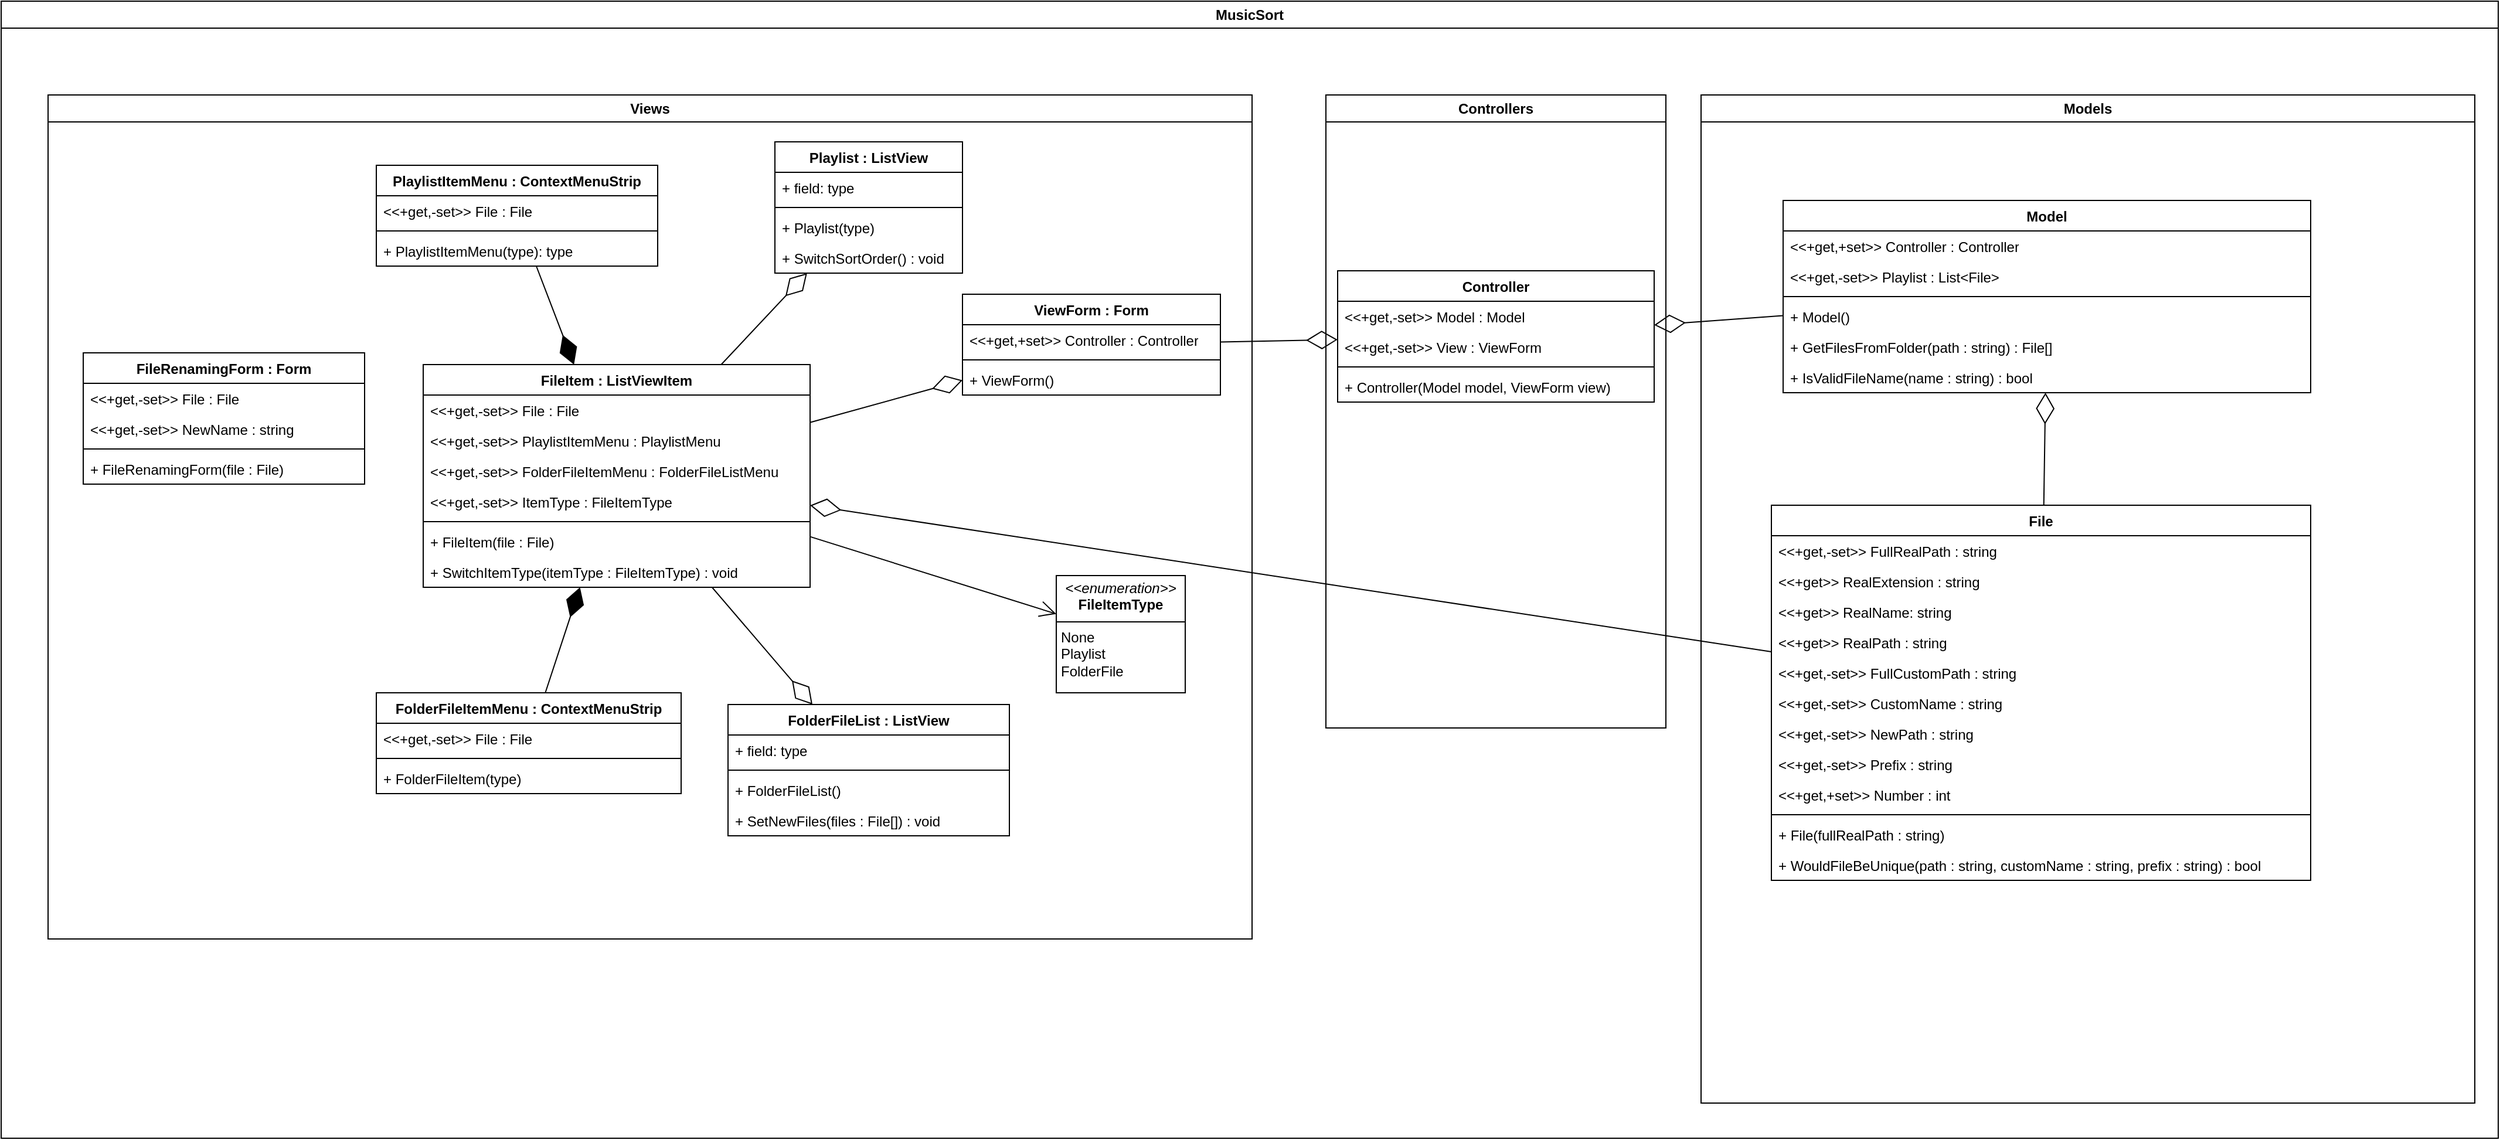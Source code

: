 <mxfile version="24.3.1" type="device">
  <diagram id="C5RBs43oDa-KdzZeNtuy" name="Page-1">
    <mxGraphModel dx="2539" dy="835" grid="1" gridSize="10" guides="1" tooltips="1" connect="1" arrows="1" fold="1" page="1" pageScale="1" pageWidth="827" pageHeight="1169" math="0" shadow="0">
      <root>
        <mxCell id="WIyWlLk6GJQsqaUBKTNV-0" />
        <mxCell id="WIyWlLk6GJQsqaUBKTNV-1" parent="WIyWlLk6GJQsqaUBKTNV-0" />
        <mxCell id="4NWQhw1Oy65O-QqfIU2V-0" value="MusicSort" style="swimlane;whiteSpace=wrap;html=1;" vertex="1" parent="WIyWlLk6GJQsqaUBKTNV-1">
          <mxGeometry x="-240" y="60" width="2130" height="970" as="geometry" />
        </mxCell>
        <mxCell id="4NWQhw1Oy65O-QqfIU2V-1" value="Models" style="swimlane;whiteSpace=wrap;html=1;" vertex="1" parent="4NWQhw1Oy65O-QqfIU2V-0">
          <mxGeometry x="1450" y="80" width="660" height="860" as="geometry" />
        </mxCell>
        <mxCell id="4NWQhw1Oy65O-QqfIU2V-4" value="Model" style="swimlane;fontStyle=1;align=center;verticalAlign=top;childLayout=stackLayout;horizontal=1;startSize=26;horizontalStack=0;resizeParent=1;resizeParentMax=0;resizeLast=0;collapsible=1;marginBottom=0;whiteSpace=wrap;html=1;" vertex="1" parent="4NWQhw1Oy65O-QqfIU2V-1">
          <mxGeometry x="70" y="90" width="450" height="164" as="geometry" />
        </mxCell>
        <mxCell id="4NWQhw1Oy65O-QqfIU2V-44" value="&amp;lt;&amp;lt;+get,+set&amp;gt;&amp;gt; Controller : Controller" style="text;strokeColor=none;fillColor=none;align=left;verticalAlign=top;spacingLeft=4;spacingRight=4;overflow=hidden;rotatable=0;points=[[0,0.5],[1,0.5]];portConstraint=eastwest;whiteSpace=wrap;html=1;" vertex="1" parent="4NWQhw1Oy65O-QqfIU2V-4">
          <mxGeometry y="26" width="450" height="26" as="geometry" />
        </mxCell>
        <mxCell id="4NWQhw1Oy65O-QqfIU2V-67" value="&amp;lt;&amp;lt;+get,-set&amp;gt;&amp;gt; Playlist : List&amp;lt;File&amp;gt;" style="text;strokeColor=none;fillColor=none;align=left;verticalAlign=top;spacingLeft=4;spacingRight=4;overflow=hidden;rotatable=0;points=[[0,0.5],[1,0.5]];portConstraint=eastwest;whiteSpace=wrap;html=1;" vertex="1" parent="4NWQhw1Oy65O-QqfIU2V-4">
          <mxGeometry y="52" width="450" height="26" as="geometry" />
        </mxCell>
        <mxCell id="4NWQhw1Oy65O-QqfIU2V-6" value="" style="line;strokeWidth=1;fillColor=none;align=left;verticalAlign=middle;spacingTop=-1;spacingLeft=3;spacingRight=3;rotatable=0;labelPosition=right;points=[];portConstraint=eastwest;strokeColor=inherit;" vertex="1" parent="4NWQhw1Oy65O-QqfIU2V-4">
          <mxGeometry y="78" width="450" height="8" as="geometry" />
        </mxCell>
        <mxCell id="4NWQhw1Oy65O-QqfIU2V-7" value="+ Model()" style="text;strokeColor=none;fillColor=none;align=left;verticalAlign=top;spacingLeft=4;spacingRight=4;overflow=hidden;rotatable=0;points=[[0,0.5],[1,0.5]];portConstraint=eastwest;whiteSpace=wrap;html=1;" vertex="1" parent="4NWQhw1Oy65O-QqfIU2V-4">
          <mxGeometry y="86" width="450" height="26" as="geometry" />
        </mxCell>
        <mxCell id="4NWQhw1Oy65O-QqfIU2V-79" value="+ GetFilesFromFolder(path : string) : File[]" style="text;strokeColor=none;fillColor=none;align=left;verticalAlign=top;spacingLeft=4;spacingRight=4;overflow=hidden;rotatable=0;points=[[0,0.5],[1,0.5]];portConstraint=eastwest;whiteSpace=wrap;html=1;" vertex="1" parent="4NWQhw1Oy65O-QqfIU2V-4">
          <mxGeometry y="112" width="450" height="26" as="geometry" />
        </mxCell>
        <mxCell id="4NWQhw1Oy65O-QqfIU2V-84" value="+ IsValidFileName(name : string) : bool" style="text;strokeColor=none;fillColor=none;align=left;verticalAlign=top;spacingLeft=4;spacingRight=4;overflow=hidden;rotatable=0;points=[[0,0.5],[1,0.5]];portConstraint=eastwest;whiteSpace=wrap;html=1;" vertex="1" parent="4NWQhw1Oy65O-QqfIU2V-4">
          <mxGeometry y="138" width="450" height="26" as="geometry" />
        </mxCell>
        <mxCell id="4NWQhw1Oy65O-QqfIU2V-8" value="File" style="swimlane;fontStyle=1;align=center;verticalAlign=top;childLayout=stackLayout;horizontal=1;startSize=26;horizontalStack=0;resizeParent=1;resizeParentMax=0;resizeLast=0;collapsible=1;marginBottom=0;whiteSpace=wrap;html=1;" vertex="1" parent="4NWQhw1Oy65O-QqfIU2V-1">
          <mxGeometry x="60" y="350" width="460" height="320" as="geometry" />
        </mxCell>
        <mxCell id="4NWQhw1Oy65O-QqfIU2V-62" value="&amp;lt;&amp;lt;+get,-set&amp;gt;&amp;gt; FullRealPath : string" style="text;strokeColor=none;fillColor=none;align=left;verticalAlign=top;spacingLeft=4;spacingRight=4;overflow=hidden;rotatable=0;points=[[0,0.5],[1,0.5]];portConstraint=eastwest;whiteSpace=wrap;html=1;" vertex="1" parent="4NWQhw1Oy65O-QqfIU2V-8">
          <mxGeometry y="26" width="460" height="26" as="geometry" />
        </mxCell>
        <mxCell id="4NWQhw1Oy65O-QqfIU2V-66" value="&amp;lt;&amp;lt;+get&amp;gt;&amp;gt; RealExtension : string" style="text;strokeColor=none;fillColor=none;align=left;verticalAlign=top;spacingLeft=4;spacingRight=4;overflow=hidden;rotatable=0;points=[[0,0.5],[1,0.5]];portConstraint=eastwest;whiteSpace=wrap;html=1;" vertex="1" parent="4NWQhw1Oy65O-QqfIU2V-8">
          <mxGeometry y="52" width="460" height="26" as="geometry" />
        </mxCell>
        <mxCell id="4NWQhw1Oy65O-QqfIU2V-65" value="&amp;lt;&amp;lt;+get&amp;gt;&amp;gt; RealName: string" style="text;strokeColor=none;fillColor=none;align=left;verticalAlign=top;spacingLeft=4;spacingRight=4;overflow=hidden;rotatable=0;points=[[0,0.5],[1,0.5]];portConstraint=eastwest;whiteSpace=wrap;html=1;" vertex="1" parent="4NWQhw1Oy65O-QqfIU2V-8">
          <mxGeometry y="78" width="460" height="26" as="geometry" />
        </mxCell>
        <mxCell id="4NWQhw1Oy65O-QqfIU2V-64" value="&amp;lt;&amp;lt;+get&amp;gt;&amp;gt; RealPath : string" style="text;strokeColor=none;fillColor=none;align=left;verticalAlign=top;spacingLeft=4;spacingRight=4;overflow=hidden;rotatable=0;points=[[0,0.5],[1,0.5]];portConstraint=eastwest;whiteSpace=wrap;html=1;" vertex="1" parent="4NWQhw1Oy65O-QqfIU2V-8">
          <mxGeometry y="104" width="460" height="26" as="geometry" />
        </mxCell>
        <mxCell id="4NWQhw1Oy65O-QqfIU2V-69" value="&amp;lt;&amp;lt;+get,-set&amp;gt;&amp;gt; FullCustomPath : string" style="text;strokeColor=none;fillColor=none;align=left;verticalAlign=top;spacingLeft=4;spacingRight=4;overflow=hidden;rotatable=0;points=[[0,0.5],[1,0.5]];portConstraint=eastwest;whiteSpace=wrap;html=1;" vertex="1" parent="4NWQhw1Oy65O-QqfIU2V-8">
          <mxGeometry y="130" width="460" height="26" as="geometry" />
        </mxCell>
        <mxCell id="4NWQhw1Oy65O-QqfIU2V-63" value="&amp;lt;&amp;lt;+get,-set&amp;gt;&amp;gt; CustomName : string" style="text;strokeColor=none;fillColor=none;align=left;verticalAlign=top;spacingLeft=4;spacingRight=4;overflow=hidden;rotatable=0;points=[[0,0.5],[1,0.5]];portConstraint=eastwest;whiteSpace=wrap;html=1;" vertex="1" parent="4NWQhw1Oy65O-QqfIU2V-8">
          <mxGeometry y="156" width="460" height="26" as="geometry" />
        </mxCell>
        <mxCell id="4NWQhw1Oy65O-QqfIU2V-78" value="&amp;lt;&amp;lt;+get,-set&amp;gt;&amp;gt; NewPath : string" style="text;strokeColor=none;fillColor=none;align=left;verticalAlign=top;spacingLeft=4;spacingRight=4;overflow=hidden;rotatable=0;points=[[0,0.5],[1,0.5]];portConstraint=eastwest;whiteSpace=wrap;html=1;" vertex="1" parent="4NWQhw1Oy65O-QqfIU2V-8">
          <mxGeometry y="182" width="460" height="26" as="geometry" />
        </mxCell>
        <mxCell id="4NWQhw1Oy65O-QqfIU2V-77" value="&amp;lt;&amp;lt;+get,-set&amp;gt;&amp;gt; Prefix : string" style="text;strokeColor=none;fillColor=none;align=left;verticalAlign=top;spacingLeft=4;spacingRight=4;overflow=hidden;rotatable=0;points=[[0,0.5],[1,0.5]];portConstraint=eastwest;whiteSpace=wrap;html=1;" vertex="1" parent="4NWQhw1Oy65O-QqfIU2V-8">
          <mxGeometry y="208" width="460" height="26" as="geometry" />
        </mxCell>
        <mxCell id="4NWQhw1Oy65O-QqfIU2V-70" value="&amp;lt;&amp;lt;+get,+set&amp;gt;&amp;gt; Number : int" style="text;strokeColor=none;fillColor=none;align=left;verticalAlign=top;spacingLeft=4;spacingRight=4;overflow=hidden;rotatable=0;points=[[0,0.5],[1,0.5]];portConstraint=eastwest;whiteSpace=wrap;html=1;" vertex="1" parent="4NWQhw1Oy65O-QqfIU2V-8">
          <mxGeometry y="234" width="460" height="26" as="geometry" />
        </mxCell>
        <mxCell id="4NWQhw1Oy65O-QqfIU2V-10" value="" style="line;strokeWidth=1;fillColor=none;align=left;verticalAlign=middle;spacingTop=-1;spacingLeft=3;spacingRight=3;rotatable=0;labelPosition=right;points=[];portConstraint=eastwest;strokeColor=inherit;" vertex="1" parent="4NWQhw1Oy65O-QqfIU2V-8">
          <mxGeometry y="260" width="460" height="8" as="geometry" />
        </mxCell>
        <mxCell id="4NWQhw1Oy65O-QqfIU2V-11" value="+ File(fullRealPath : string)" style="text;strokeColor=none;fillColor=none;align=left;verticalAlign=top;spacingLeft=4;spacingRight=4;overflow=hidden;rotatable=0;points=[[0,0.5],[1,0.5]];portConstraint=eastwest;whiteSpace=wrap;html=1;" vertex="1" parent="4NWQhw1Oy65O-QqfIU2V-8">
          <mxGeometry y="268" width="460" height="26" as="geometry" />
        </mxCell>
        <mxCell id="4NWQhw1Oy65O-QqfIU2V-81" value="+ WouldFileBeUnique(path : string, customName : string, prefix : string) : bool" style="text;strokeColor=none;fillColor=none;align=left;verticalAlign=top;spacingLeft=4;spacingRight=4;overflow=hidden;rotatable=0;points=[[0,0.5],[1,0.5]];portConstraint=eastwest;whiteSpace=wrap;html=1;" vertex="1" parent="4NWQhw1Oy65O-QqfIU2V-8">
          <mxGeometry y="294" width="460" height="26" as="geometry" />
        </mxCell>
        <mxCell id="4NWQhw1Oy65O-QqfIU2V-85" value="" style="endArrow=diamondThin;endFill=0;endSize=24;html=1;rounded=0;" edge="1" parent="4NWQhw1Oy65O-QqfIU2V-1" source="4NWQhw1Oy65O-QqfIU2V-8" target="4NWQhw1Oy65O-QqfIU2V-4">
          <mxGeometry width="160" relative="1" as="geometry">
            <mxPoint x="70" y="485" as="sourcePoint" />
            <mxPoint x="-760" y="360" as="targetPoint" />
          </mxGeometry>
        </mxCell>
        <mxCell id="4NWQhw1Oy65O-QqfIU2V-16" value="Controllers" style="swimlane;whiteSpace=wrap;html=1;" vertex="1" parent="4NWQhw1Oy65O-QqfIU2V-0">
          <mxGeometry x="1130" y="80" width="290" height="540" as="geometry" />
        </mxCell>
        <mxCell id="4NWQhw1Oy65O-QqfIU2V-12" value="Controller&lt;div&gt;&lt;br&gt;&lt;/div&gt;" style="swimlane;fontStyle=1;align=center;verticalAlign=top;childLayout=stackLayout;horizontal=1;startSize=26;horizontalStack=0;resizeParent=1;resizeParentMax=0;resizeLast=0;collapsible=1;marginBottom=0;whiteSpace=wrap;html=1;" vertex="1" parent="4NWQhw1Oy65O-QqfIU2V-16">
          <mxGeometry x="10" y="150" width="270" height="112" as="geometry" />
        </mxCell>
        <mxCell id="4NWQhw1Oy65O-QqfIU2V-13" value="&amp;lt;&amp;lt;+get,-set&amp;gt;&amp;gt; Model : Model" style="text;strokeColor=none;fillColor=none;align=left;verticalAlign=top;spacingLeft=4;spacingRight=4;overflow=hidden;rotatable=0;points=[[0,0.5],[1,0.5]];portConstraint=eastwest;whiteSpace=wrap;html=1;" vertex="1" parent="4NWQhw1Oy65O-QqfIU2V-12">
          <mxGeometry y="26" width="270" height="26" as="geometry" />
        </mxCell>
        <mxCell id="4NWQhw1Oy65O-QqfIU2V-43" value="&amp;lt;&amp;lt;+get,-set&amp;gt;&amp;gt; View : ViewForm" style="text;strokeColor=none;fillColor=none;align=left;verticalAlign=top;spacingLeft=4;spacingRight=4;overflow=hidden;rotatable=0;points=[[0,0.5],[1,0.5]];portConstraint=eastwest;whiteSpace=wrap;html=1;" vertex="1" parent="4NWQhw1Oy65O-QqfIU2V-12">
          <mxGeometry y="52" width="270" height="26" as="geometry" />
        </mxCell>
        <mxCell id="4NWQhw1Oy65O-QqfIU2V-14" value="" style="line;strokeWidth=1;fillColor=none;align=left;verticalAlign=middle;spacingTop=-1;spacingLeft=3;spacingRight=3;rotatable=0;labelPosition=right;points=[];portConstraint=eastwest;strokeColor=inherit;" vertex="1" parent="4NWQhw1Oy65O-QqfIU2V-12">
          <mxGeometry y="78" width="270" height="8" as="geometry" />
        </mxCell>
        <mxCell id="4NWQhw1Oy65O-QqfIU2V-15" value="+ Controller(Model model, ViewForm view)" style="text;strokeColor=none;fillColor=none;align=left;verticalAlign=top;spacingLeft=4;spacingRight=4;overflow=hidden;rotatable=0;points=[[0,0.5],[1,0.5]];portConstraint=eastwest;whiteSpace=wrap;html=1;" vertex="1" parent="4NWQhw1Oy65O-QqfIU2V-12">
          <mxGeometry y="86" width="270" height="26" as="geometry" />
        </mxCell>
        <mxCell id="4NWQhw1Oy65O-QqfIU2V-54" value="" style="endArrow=diamondThin;endFill=0;endSize=24;html=1;rounded=0;" edge="1" parent="4NWQhw1Oy65O-QqfIU2V-0" source="4NWQhw1Oy65O-QqfIU2V-4" target="4NWQhw1Oy65O-QqfIU2V-12">
          <mxGeometry width="160" relative="1" as="geometry">
            <mxPoint x="1270" y="440" as="sourcePoint" />
            <mxPoint x="510" y="411" as="targetPoint" />
          </mxGeometry>
        </mxCell>
        <mxCell id="4NWQhw1Oy65O-QqfIU2V-17" value="Views" style="swimlane;whiteSpace=wrap;html=1;" vertex="1" parent="4NWQhw1Oy65O-QqfIU2V-0">
          <mxGeometry x="40" y="80" width="1027" height="720" as="geometry" />
        </mxCell>
        <mxCell id="4NWQhw1Oy65O-QqfIU2V-18" value="ViewForm : Form" style="swimlane;fontStyle=1;align=center;verticalAlign=top;childLayout=stackLayout;horizontal=1;startSize=26;horizontalStack=0;resizeParent=1;resizeParentMax=0;resizeLast=0;collapsible=1;marginBottom=0;whiteSpace=wrap;html=1;" vertex="1" parent="4NWQhw1Oy65O-QqfIU2V-17">
          <mxGeometry x="780" y="170" width="220" height="86" as="geometry" />
        </mxCell>
        <mxCell id="4NWQhw1Oy65O-QqfIU2V-19" value="&amp;lt;&amp;lt;+get,+set&amp;gt;&amp;gt; Controller : Controller" style="text;strokeColor=none;fillColor=none;align=left;verticalAlign=top;spacingLeft=4;spacingRight=4;overflow=hidden;rotatable=0;points=[[0,0.5],[1,0.5]];portConstraint=eastwest;whiteSpace=wrap;html=1;" vertex="1" parent="4NWQhw1Oy65O-QqfIU2V-18">
          <mxGeometry y="26" width="220" height="26" as="geometry" />
        </mxCell>
        <mxCell id="4NWQhw1Oy65O-QqfIU2V-20" value="" style="line;strokeWidth=1;fillColor=none;align=left;verticalAlign=middle;spacingTop=-1;spacingLeft=3;spacingRight=3;rotatable=0;labelPosition=right;points=[];portConstraint=eastwest;strokeColor=inherit;" vertex="1" parent="4NWQhw1Oy65O-QqfIU2V-18">
          <mxGeometry y="52" width="220" height="8" as="geometry" />
        </mxCell>
        <mxCell id="4NWQhw1Oy65O-QqfIU2V-21" value="+ ViewForm()" style="text;strokeColor=none;fillColor=none;align=left;verticalAlign=top;spacingLeft=4;spacingRight=4;overflow=hidden;rotatable=0;points=[[0,0.5],[1,0.5]];portConstraint=eastwest;whiteSpace=wrap;html=1;" vertex="1" parent="4NWQhw1Oy65O-QqfIU2V-18">
          <mxGeometry y="60" width="220" height="26" as="geometry" />
        </mxCell>
        <mxCell id="4NWQhw1Oy65O-QqfIU2V-22" value="Playlist : ListView" style="swimlane;fontStyle=1;align=center;verticalAlign=top;childLayout=stackLayout;horizontal=1;startSize=26;horizontalStack=0;resizeParent=1;resizeParentMax=0;resizeLast=0;collapsible=1;marginBottom=0;whiteSpace=wrap;html=1;" vertex="1" parent="4NWQhw1Oy65O-QqfIU2V-17">
          <mxGeometry x="620" y="40" width="160" height="112" as="geometry" />
        </mxCell>
        <mxCell id="4NWQhw1Oy65O-QqfIU2V-23" value="+ field: type" style="text;strokeColor=none;fillColor=none;align=left;verticalAlign=top;spacingLeft=4;spacingRight=4;overflow=hidden;rotatable=0;points=[[0,0.5],[1,0.5]];portConstraint=eastwest;whiteSpace=wrap;html=1;" vertex="1" parent="4NWQhw1Oy65O-QqfIU2V-22">
          <mxGeometry y="26" width="160" height="26" as="geometry" />
        </mxCell>
        <mxCell id="4NWQhw1Oy65O-QqfIU2V-24" value="" style="line;strokeWidth=1;fillColor=none;align=left;verticalAlign=middle;spacingTop=-1;spacingLeft=3;spacingRight=3;rotatable=0;labelPosition=right;points=[];portConstraint=eastwest;strokeColor=inherit;" vertex="1" parent="4NWQhw1Oy65O-QqfIU2V-22">
          <mxGeometry y="52" width="160" height="8" as="geometry" />
        </mxCell>
        <mxCell id="4NWQhw1Oy65O-QqfIU2V-25" value="+ Playlist(type)" style="text;strokeColor=none;fillColor=none;align=left;verticalAlign=top;spacingLeft=4;spacingRight=4;overflow=hidden;rotatable=0;points=[[0,0.5],[1,0.5]];portConstraint=eastwest;whiteSpace=wrap;html=1;" vertex="1" parent="4NWQhw1Oy65O-QqfIU2V-22">
          <mxGeometry y="60" width="160" height="26" as="geometry" />
        </mxCell>
        <mxCell id="4NWQhw1Oy65O-QqfIU2V-88" value="+ SwitchSortOrder() : void" style="text;strokeColor=none;fillColor=none;align=left;verticalAlign=top;spacingLeft=4;spacingRight=4;overflow=hidden;rotatable=0;points=[[0,0.5],[1,0.5]];portConstraint=eastwest;whiteSpace=wrap;html=1;" vertex="1" parent="4NWQhw1Oy65O-QqfIU2V-22">
          <mxGeometry y="86" width="160" height="26" as="geometry" />
        </mxCell>
        <mxCell id="4NWQhw1Oy65O-QqfIU2V-26" value="FileItem : ListViewItem" style="swimlane;fontStyle=1;align=center;verticalAlign=top;childLayout=stackLayout;horizontal=1;startSize=26;horizontalStack=0;resizeParent=1;resizeParentMax=0;resizeLast=0;collapsible=1;marginBottom=0;whiteSpace=wrap;html=1;" vertex="1" parent="4NWQhw1Oy65O-QqfIU2V-17">
          <mxGeometry x="320" y="230" width="330" height="190" as="geometry" />
        </mxCell>
        <mxCell id="4NWQhw1Oy65O-QqfIU2V-49" value="&amp;lt;&amp;lt;+get,-set&amp;gt;&amp;gt;&amp;nbsp;File : File&amp;nbsp;" style="text;strokeColor=none;fillColor=none;align=left;verticalAlign=top;spacingLeft=4;spacingRight=4;overflow=hidden;rotatable=0;points=[[0,0.5],[1,0.5]];portConstraint=eastwest;whiteSpace=wrap;html=1;" vertex="1" parent="4NWQhw1Oy65O-QqfIU2V-26">
          <mxGeometry y="26" width="330" height="26" as="geometry" />
        </mxCell>
        <mxCell id="4NWQhw1Oy65O-QqfIU2V-27" value="&amp;lt;&amp;lt;+get,-set&amp;gt;&amp;gt; PlaylistItemMenu : PlaylistMenu" style="text;strokeColor=none;fillColor=none;align=left;verticalAlign=top;spacingLeft=4;spacingRight=4;overflow=hidden;rotatable=0;points=[[0,0.5],[1,0.5]];portConstraint=eastwest;whiteSpace=wrap;html=1;" vertex="1" parent="4NWQhw1Oy65O-QqfIU2V-26">
          <mxGeometry y="52" width="330" height="26" as="geometry" />
        </mxCell>
        <mxCell id="4NWQhw1Oy65O-QqfIU2V-42" value="&amp;lt;&amp;lt;+get,-set&amp;gt;&amp;gt;&amp;nbsp;FolderFileItemMenu : FolderFileListMenu&amp;nbsp;" style="text;strokeColor=none;fillColor=none;align=left;verticalAlign=top;spacingLeft=4;spacingRight=4;overflow=hidden;rotatable=0;points=[[0,0.5],[1,0.5]];portConstraint=eastwest;whiteSpace=wrap;html=1;" vertex="1" parent="4NWQhw1Oy65O-QqfIU2V-26">
          <mxGeometry y="78" width="330" height="26" as="geometry" />
        </mxCell>
        <mxCell id="4NWQhw1Oy65O-QqfIU2V-72" value="&amp;lt;&amp;lt;+get,-set&amp;gt;&amp;gt; ItemType : FileItemType" style="text;strokeColor=none;fillColor=none;align=left;verticalAlign=top;spacingLeft=4;spacingRight=4;overflow=hidden;rotatable=0;points=[[0,0.5],[1,0.5]];portConstraint=eastwest;whiteSpace=wrap;html=1;" vertex="1" parent="4NWQhw1Oy65O-QqfIU2V-26">
          <mxGeometry y="104" width="330" height="26" as="geometry" />
        </mxCell>
        <mxCell id="4NWQhw1Oy65O-QqfIU2V-28" value="" style="line;strokeWidth=1;fillColor=none;align=left;verticalAlign=middle;spacingTop=-1;spacingLeft=3;spacingRight=3;rotatable=0;labelPosition=right;points=[];portConstraint=eastwest;strokeColor=inherit;" vertex="1" parent="4NWQhw1Oy65O-QqfIU2V-26">
          <mxGeometry y="130" width="330" height="8" as="geometry" />
        </mxCell>
        <mxCell id="4NWQhw1Oy65O-QqfIU2V-29" value="+ FileItem(file : File)" style="text;strokeColor=none;fillColor=none;align=left;verticalAlign=top;spacingLeft=4;spacingRight=4;overflow=hidden;rotatable=0;points=[[0,0.5],[1,0.5]];portConstraint=eastwest;whiteSpace=wrap;html=1;" vertex="1" parent="4NWQhw1Oy65O-QqfIU2V-26">
          <mxGeometry y="138" width="330" height="26" as="geometry" />
        </mxCell>
        <mxCell id="4NWQhw1Oy65O-QqfIU2V-76" value="+ SwitchItemType(itemType : FileItemType) : void" style="text;strokeColor=none;fillColor=none;align=left;verticalAlign=top;spacingLeft=4;spacingRight=4;overflow=hidden;rotatable=0;points=[[0,0.5],[1,0.5]];portConstraint=eastwest;whiteSpace=wrap;html=1;" vertex="1" parent="4NWQhw1Oy65O-QqfIU2V-26">
          <mxGeometry y="164" width="330" height="26" as="geometry" />
        </mxCell>
        <mxCell id="4NWQhw1Oy65O-QqfIU2V-30" value="FolderFileList : ListView" style="swimlane;fontStyle=1;align=center;verticalAlign=top;childLayout=stackLayout;horizontal=1;startSize=26;horizontalStack=0;resizeParent=1;resizeParentMax=0;resizeLast=0;collapsible=1;marginBottom=0;whiteSpace=wrap;html=1;" vertex="1" parent="4NWQhw1Oy65O-QqfIU2V-17">
          <mxGeometry x="580" y="520" width="240" height="112" as="geometry" />
        </mxCell>
        <mxCell id="4NWQhw1Oy65O-QqfIU2V-31" value="+ field: type" style="text;strokeColor=none;fillColor=none;align=left;verticalAlign=top;spacingLeft=4;spacingRight=4;overflow=hidden;rotatable=0;points=[[0,0.5],[1,0.5]];portConstraint=eastwest;whiteSpace=wrap;html=1;" vertex="1" parent="4NWQhw1Oy65O-QqfIU2V-30">
          <mxGeometry y="26" width="240" height="26" as="geometry" />
        </mxCell>
        <mxCell id="4NWQhw1Oy65O-QqfIU2V-32" value="" style="line;strokeWidth=1;fillColor=none;align=left;verticalAlign=middle;spacingTop=-1;spacingLeft=3;spacingRight=3;rotatable=0;labelPosition=right;points=[];portConstraint=eastwest;strokeColor=inherit;" vertex="1" parent="4NWQhw1Oy65O-QqfIU2V-30">
          <mxGeometry y="52" width="240" height="8" as="geometry" />
        </mxCell>
        <mxCell id="4NWQhw1Oy65O-QqfIU2V-33" value="+ FolderFileList()" style="text;strokeColor=none;fillColor=none;align=left;verticalAlign=top;spacingLeft=4;spacingRight=4;overflow=hidden;rotatable=0;points=[[0,0.5],[1,0.5]];portConstraint=eastwest;whiteSpace=wrap;html=1;" vertex="1" parent="4NWQhw1Oy65O-QqfIU2V-30">
          <mxGeometry y="60" width="240" height="26" as="geometry" />
        </mxCell>
        <mxCell id="4NWQhw1Oy65O-QqfIU2V-86" value="+ SetNewFiles(files : File[]) : void" style="text;strokeColor=none;fillColor=none;align=left;verticalAlign=top;spacingLeft=4;spacingRight=4;overflow=hidden;rotatable=0;points=[[0,0.5],[1,0.5]];portConstraint=eastwest;whiteSpace=wrap;html=1;" vertex="1" parent="4NWQhw1Oy65O-QqfIU2V-30">
          <mxGeometry y="86" width="240" height="26" as="geometry" />
        </mxCell>
        <mxCell id="4NWQhw1Oy65O-QqfIU2V-34" value="PlaylistItemMenu : ContextMenuStrip" style="swimlane;fontStyle=1;align=center;verticalAlign=top;childLayout=stackLayout;horizontal=1;startSize=26;horizontalStack=0;resizeParent=1;resizeParentMax=0;resizeLast=0;collapsible=1;marginBottom=0;whiteSpace=wrap;html=1;" vertex="1" parent="4NWQhw1Oy65O-QqfIU2V-17">
          <mxGeometry x="280" y="60" width="240" height="86" as="geometry" />
        </mxCell>
        <mxCell id="4NWQhw1Oy65O-QqfIU2V-35" value="&amp;lt;&amp;lt;+get,-set&amp;gt;&amp;gt; File : File" style="text;strokeColor=none;fillColor=none;align=left;verticalAlign=top;spacingLeft=4;spacingRight=4;overflow=hidden;rotatable=0;points=[[0,0.5],[1,0.5]];portConstraint=eastwest;whiteSpace=wrap;html=1;" vertex="1" parent="4NWQhw1Oy65O-QqfIU2V-34">
          <mxGeometry y="26" width="240" height="26" as="geometry" />
        </mxCell>
        <mxCell id="4NWQhw1Oy65O-QqfIU2V-36" value="" style="line;strokeWidth=1;fillColor=none;align=left;verticalAlign=middle;spacingTop=-1;spacingLeft=3;spacingRight=3;rotatable=0;labelPosition=right;points=[];portConstraint=eastwest;strokeColor=inherit;" vertex="1" parent="4NWQhw1Oy65O-QqfIU2V-34">
          <mxGeometry y="52" width="240" height="8" as="geometry" />
        </mxCell>
        <mxCell id="4NWQhw1Oy65O-QqfIU2V-37" value="+ PlaylistItemMenu(type): type" style="text;strokeColor=none;fillColor=none;align=left;verticalAlign=top;spacingLeft=4;spacingRight=4;overflow=hidden;rotatable=0;points=[[0,0.5],[1,0.5]];portConstraint=eastwest;whiteSpace=wrap;html=1;" vertex="1" parent="4NWQhw1Oy65O-QqfIU2V-34">
          <mxGeometry y="60" width="240" height="26" as="geometry" />
        </mxCell>
        <mxCell id="4NWQhw1Oy65O-QqfIU2V-38" value="FolderFileItemMenu : ContextMenuStrip" style="swimlane;fontStyle=1;align=center;verticalAlign=top;childLayout=stackLayout;horizontal=1;startSize=26;horizontalStack=0;resizeParent=1;resizeParentMax=0;resizeLast=0;collapsible=1;marginBottom=0;whiteSpace=wrap;html=1;" vertex="1" parent="4NWQhw1Oy65O-QqfIU2V-17">
          <mxGeometry x="280" y="510" width="260" height="86" as="geometry" />
        </mxCell>
        <mxCell id="4NWQhw1Oy65O-QqfIU2V-61" value="&amp;lt;&amp;lt;+get,-set&amp;gt;&amp;gt; File : File" style="text;strokeColor=none;fillColor=none;align=left;verticalAlign=top;spacingLeft=4;spacingRight=4;overflow=hidden;rotatable=0;points=[[0,0.5],[1,0.5]];portConstraint=eastwest;whiteSpace=wrap;html=1;" vertex="1" parent="4NWQhw1Oy65O-QqfIU2V-38">
          <mxGeometry y="26" width="260" height="26" as="geometry" />
        </mxCell>
        <mxCell id="4NWQhw1Oy65O-QqfIU2V-40" value="" style="line;strokeWidth=1;fillColor=none;align=left;verticalAlign=middle;spacingTop=-1;spacingLeft=3;spacingRight=3;rotatable=0;labelPosition=right;points=[];portConstraint=eastwest;strokeColor=inherit;" vertex="1" parent="4NWQhw1Oy65O-QqfIU2V-38">
          <mxGeometry y="52" width="260" height="8" as="geometry" />
        </mxCell>
        <mxCell id="4NWQhw1Oy65O-QqfIU2V-41" value="+ FolderFileItem(type)" style="text;strokeColor=none;fillColor=none;align=left;verticalAlign=top;spacingLeft=4;spacingRight=4;overflow=hidden;rotatable=0;points=[[0,0.5],[1,0.5]];portConstraint=eastwest;whiteSpace=wrap;html=1;" vertex="1" parent="4NWQhw1Oy65O-QqfIU2V-38">
          <mxGeometry y="60" width="260" height="26" as="geometry" />
        </mxCell>
        <mxCell id="4NWQhw1Oy65O-QqfIU2V-56" value="" style="endArrow=diamondThin;endFill=1;endSize=24;html=1;rounded=0;" edge="1" parent="4NWQhw1Oy65O-QqfIU2V-17" source="4NWQhw1Oy65O-QqfIU2V-34" target="4NWQhw1Oy65O-QqfIU2V-26">
          <mxGeometry width="160" relative="1" as="geometry">
            <mxPoint x="360" y="250" as="sourcePoint" />
            <mxPoint x="520" y="250" as="targetPoint" />
          </mxGeometry>
        </mxCell>
        <mxCell id="4NWQhw1Oy65O-QqfIU2V-57" value="" style="endArrow=diamondThin;endFill=1;endSize=24;html=1;rounded=0;" edge="1" parent="4NWQhw1Oy65O-QqfIU2V-17" source="4NWQhw1Oy65O-QqfIU2V-38" target="4NWQhw1Oy65O-QqfIU2V-26">
          <mxGeometry width="160" relative="1" as="geometry">
            <mxPoint x="444" y="156" as="sourcePoint" />
            <mxPoint x="545" y="256" as="targetPoint" />
          </mxGeometry>
        </mxCell>
        <mxCell id="4NWQhw1Oy65O-QqfIU2V-58" value="" style="endArrow=diamondThin;endFill=0;endSize=24;html=1;rounded=0;" edge="1" parent="4NWQhw1Oy65O-QqfIU2V-17" source="4NWQhw1Oy65O-QqfIU2V-26" target="4NWQhw1Oy65O-QqfIU2V-18">
          <mxGeometry width="160" relative="1" as="geometry">
            <mxPoint x="810" y="300" as="sourcePoint" />
            <mxPoint x="970" y="300" as="targetPoint" />
          </mxGeometry>
        </mxCell>
        <mxCell id="4NWQhw1Oy65O-QqfIU2V-59" value="" style="endArrow=diamondThin;endFill=0;endSize=24;html=1;rounded=0;" edge="1" parent="4NWQhw1Oy65O-QqfIU2V-17" source="4NWQhw1Oy65O-QqfIU2V-26" target="4NWQhw1Oy65O-QqfIU2V-22">
          <mxGeometry width="160" relative="1" as="geometry">
            <mxPoint x="720" y="296" as="sourcePoint" />
            <mxPoint x="794" y="266" as="targetPoint" />
          </mxGeometry>
        </mxCell>
        <mxCell id="4NWQhw1Oy65O-QqfIU2V-60" value="" style="endArrow=diamondThin;endFill=0;endSize=24;html=1;rounded=0;" edge="1" parent="4NWQhw1Oy65O-QqfIU2V-17" source="4NWQhw1Oy65O-QqfIU2V-26" target="4NWQhw1Oy65O-QqfIU2V-30">
          <mxGeometry width="160" relative="1" as="geometry">
            <mxPoint x="603" y="290" as="sourcePoint" />
            <mxPoint x="687" y="136" as="targetPoint" />
          </mxGeometry>
        </mxCell>
        <mxCell id="4NWQhw1Oy65O-QqfIU2V-73" value="&lt;p style=&quot;margin:0px;margin-top:4px;text-align:center;&quot;&gt;&lt;i&gt;&amp;lt;&amp;lt;enumeration&amp;gt;&amp;gt;&lt;/i&gt;&lt;br&gt;&lt;b&gt;FileItemType&lt;/b&gt;&lt;/p&gt;&lt;hr size=&quot;1&quot; style=&quot;border-style:solid;&quot;&gt;&lt;p style=&quot;margin:0px;margin-left:4px;&quot;&gt;None&lt;/p&gt;&lt;p style=&quot;margin:0px;margin-left:4px;&quot;&gt;Playlist&lt;/p&gt;&lt;p style=&quot;margin:0px;margin-left:4px;&quot;&gt;FolderFile&lt;/p&gt;" style="verticalAlign=top;align=left;overflow=fill;html=1;whiteSpace=wrap;" vertex="1" parent="4NWQhw1Oy65O-QqfIU2V-17">
          <mxGeometry x="860" y="410" width="110" height="100" as="geometry" />
        </mxCell>
        <mxCell id="4NWQhw1Oy65O-QqfIU2V-74" value="" style="endArrow=open;endFill=1;endSize=12;html=1;rounded=0;" edge="1" parent="4NWQhw1Oy65O-QqfIU2V-17" source="4NWQhw1Oy65O-QqfIU2V-26" target="4NWQhw1Oy65O-QqfIU2V-73">
          <mxGeometry width="160" relative="1" as="geometry">
            <mxPoint x="760" y="440" as="sourcePoint" />
            <mxPoint x="920" y="440" as="targetPoint" />
          </mxGeometry>
        </mxCell>
        <mxCell id="4NWQhw1Oy65O-QqfIU2V-89" value="FileRenamingForm : Form" style="swimlane;fontStyle=1;align=center;verticalAlign=top;childLayout=stackLayout;horizontal=1;startSize=26;horizontalStack=0;resizeParent=1;resizeParentMax=0;resizeLast=0;collapsible=1;marginBottom=0;whiteSpace=wrap;html=1;" vertex="1" parent="4NWQhw1Oy65O-QqfIU2V-17">
          <mxGeometry x="30" y="220" width="240" height="112" as="geometry" />
        </mxCell>
        <mxCell id="4NWQhw1Oy65O-QqfIU2V-90" value="&amp;lt;&amp;lt;+get,-set&amp;gt;&amp;gt; File : File" style="text;strokeColor=none;fillColor=none;align=left;verticalAlign=top;spacingLeft=4;spacingRight=4;overflow=hidden;rotatable=0;points=[[0,0.5],[1,0.5]];portConstraint=eastwest;whiteSpace=wrap;html=1;" vertex="1" parent="4NWQhw1Oy65O-QqfIU2V-89">
          <mxGeometry y="26" width="240" height="26" as="geometry" />
        </mxCell>
        <mxCell id="4NWQhw1Oy65O-QqfIU2V-93" value="&amp;lt;&amp;lt;+get,-set&amp;gt;&amp;gt; NewName : string" style="text;strokeColor=none;fillColor=none;align=left;verticalAlign=top;spacingLeft=4;spacingRight=4;overflow=hidden;rotatable=0;points=[[0,0.5],[1,0.5]];portConstraint=eastwest;whiteSpace=wrap;html=1;" vertex="1" parent="4NWQhw1Oy65O-QqfIU2V-89">
          <mxGeometry y="52" width="240" height="26" as="geometry" />
        </mxCell>
        <mxCell id="4NWQhw1Oy65O-QqfIU2V-91" value="" style="line;strokeWidth=1;fillColor=none;align=left;verticalAlign=middle;spacingTop=-1;spacingLeft=3;spacingRight=3;rotatable=0;labelPosition=right;points=[];portConstraint=eastwest;strokeColor=inherit;" vertex="1" parent="4NWQhw1Oy65O-QqfIU2V-89">
          <mxGeometry y="78" width="240" height="8" as="geometry" />
        </mxCell>
        <mxCell id="4NWQhw1Oy65O-QqfIU2V-92" value="+ FileRenamingForm(file : File)" style="text;strokeColor=none;fillColor=none;align=left;verticalAlign=top;spacingLeft=4;spacingRight=4;overflow=hidden;rotatable=0;points=[[0,0.5],[1,0.5]];portConstraint=eastwest;whiteSpace=wrap;html=1;" vertex="1" parent="4NWQhw1Oy65O-QqfIU2V-89">
          <mxGeometry y="86" width="240" height="26" as="geometry" />
        </mxCell>
        <mxCell id="4NWQhw1Oy65O-QqfIU2V-55" value="" style="endArrow=diamondThin;endFill=0;endSize=24;html=1;rounded=0;" edge="1" parent="4NWQhw1Oy65O-QqfIU2V-0" source="4NWQhw1Oy65O-QqfIU2V-18" target="4NWQhw1Oy65O-QqfIU2V-12">
          <mxGeometry width="160" relative="1" as="geometry">
            <mxPoint x="1510" y="253" as="sourcePoint" />
            <mxPoint x="1357" y="276" as="targetPoint" />
          </mxGeometry>
        </mxCell>
        <mxCell id="4NWQhw1Oy65O-QqfIU2V-48" value="" style="endArrow=diamondThin;endFill=0;endSize=24;html=1;rounded=0;" edge="1" parent="4NWQhw1Oy65O-QqfIU2V-0" source="4NWQhw1Oy65O-QqfIU2V-8" target="4NWQhw1Oy65O-QqfIU2V-26">
          <mxGeometry width="160" relative="1" as="geometry">
            <mxPoint x="720" y="620" as="sourcePoint" />
            <mxPoint x="880" y="620" as="targetPoint" />
          </mxGeometry>
        </mxCell>
      </root>
    </mxGraphModel>
  </diagram>
</mxfile>
